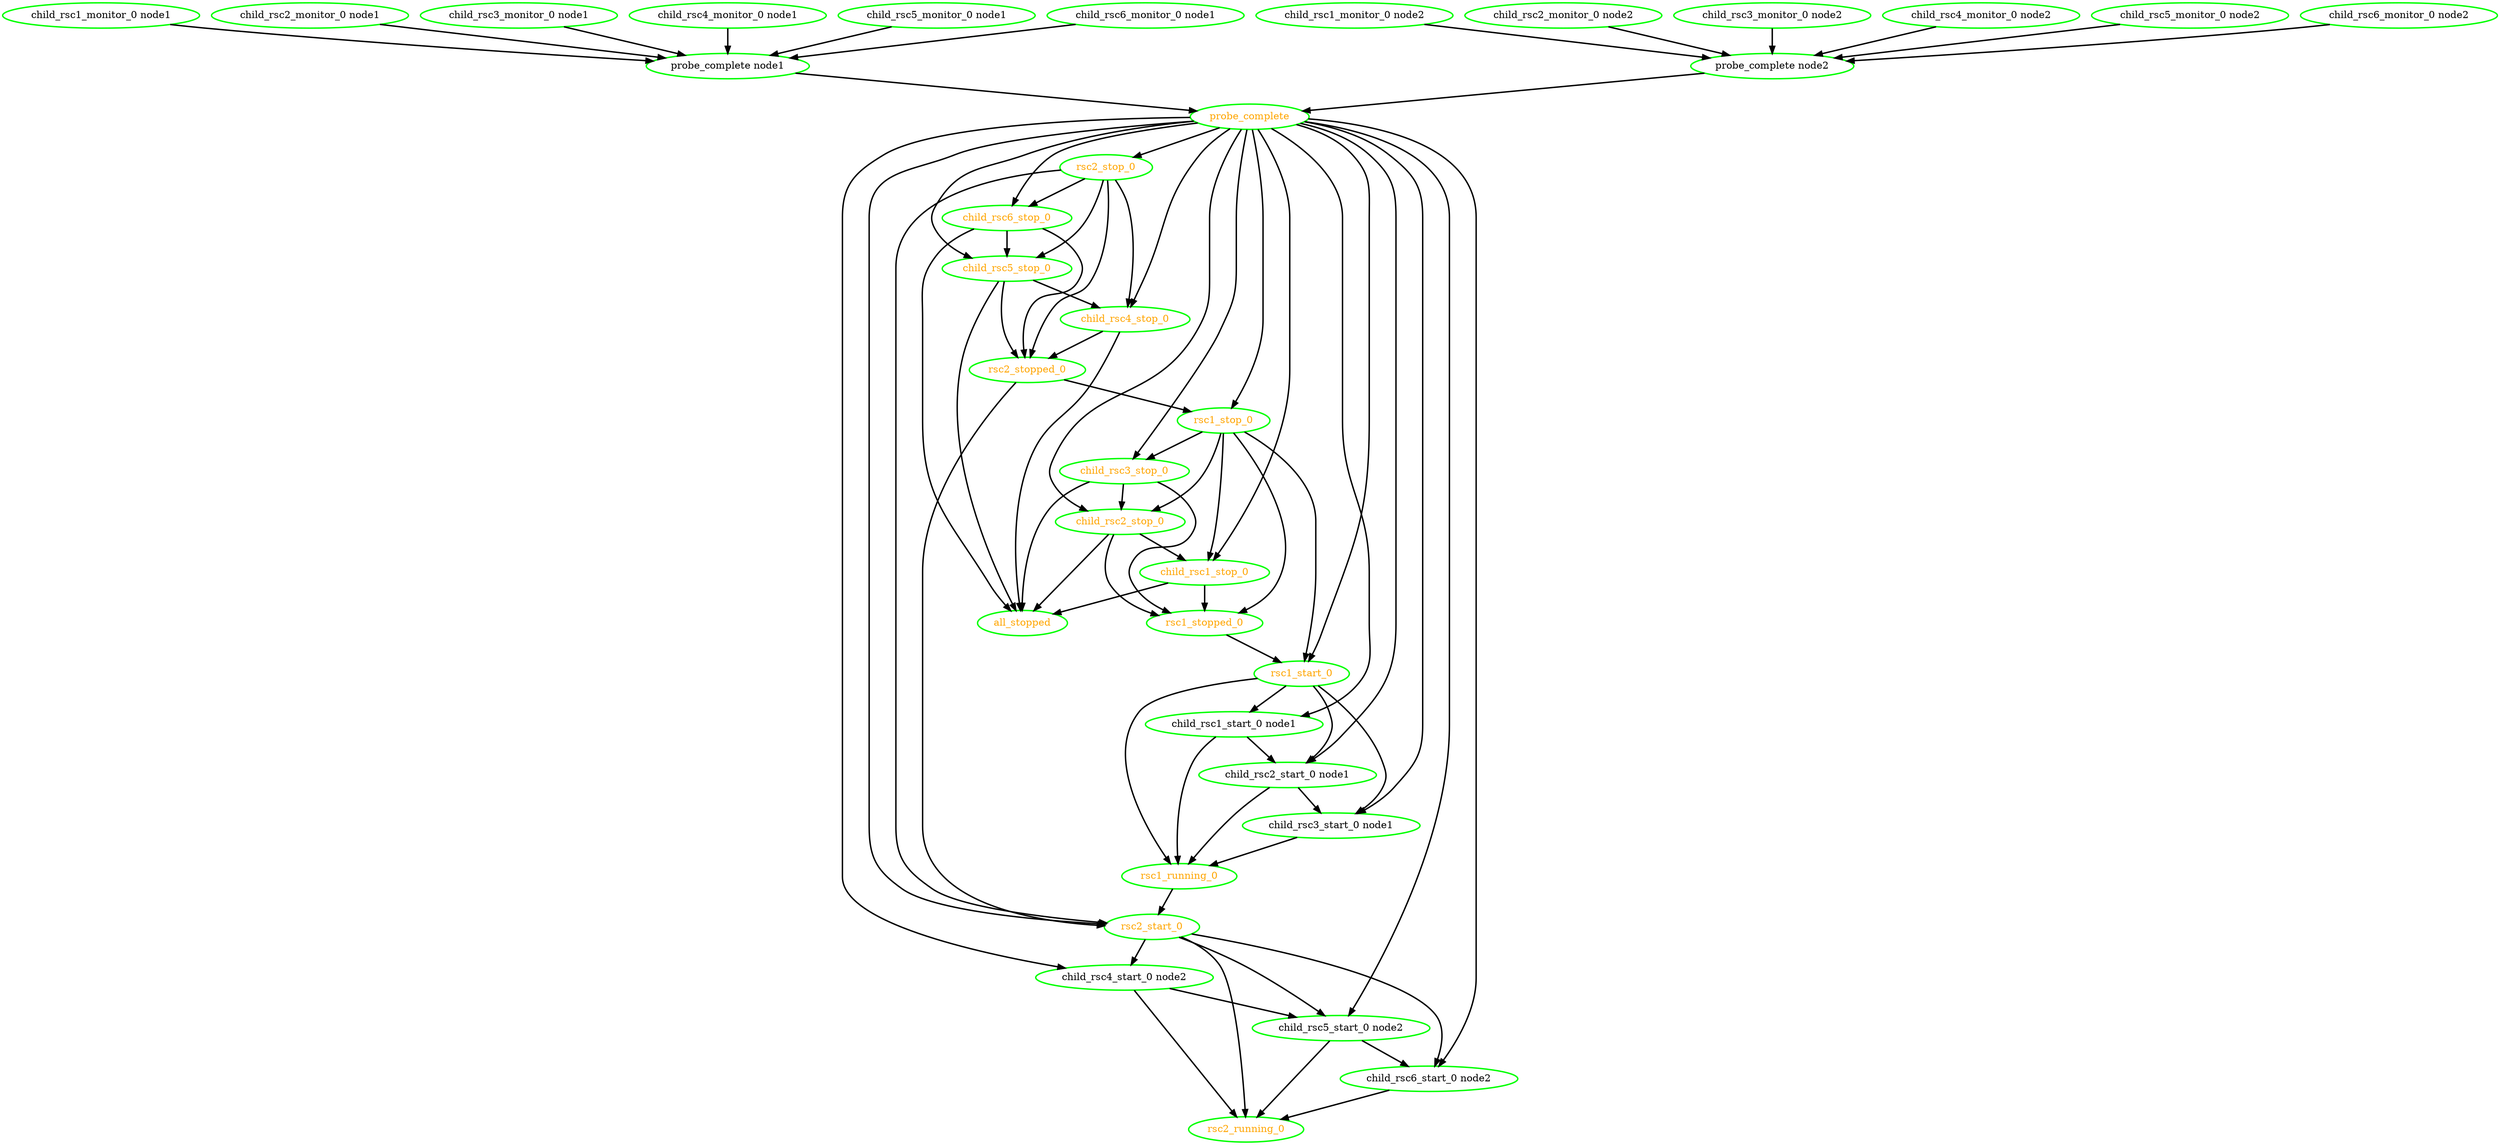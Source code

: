 digraph "g" {
"all_stopped" [ style=bold color="green" fontcolor="orange"  ]
"child_rsc1_monitor_0 node1" -> "probe_complete node1" [ style = bold]
"child_rsc1_monitor_0 node1" [ style=bold color="green" fontcolor="black" ]
"child_rsc1_monitor_0 node2" -> "probe_complete node2" [ style = bold]
"child_rsc1_monitor_0 node2" [ style=bold color="green" fontcolor="black" ]
"child_rsc1_start_0 node1" -> "child_rsc2_start_0 node1" [ style = bold]
"child_rsc1_start_0 node1" -> "rsc1_running_0" [ style = bold]
"child_rsc1_start_0 node1" [ style=bold color="green" fontcolor="black" ]
"child_rsc1_stop_0" -> "all_stopped" [ style = bold]
"child_rsc1_stop_0" -> "rsc1_stopped_0" [ style = bold]
"child_rsc1_stop_0" [ style=bold color="green" fontcolor="orange"  ]
"child_rsc2_monitor_0 node1" -> "probe_complete node1" [ style = bold]
"child_rsc2_monitor_0 node1" [ style=bold color="green" fontcolor="black" ]
"child_rsc2_monitor_0 node2" -> "probe_complete node2" [ style = bold]
"child_rsc2_monitor_0 node2" [ style=bold color="green" fontcolor="black" ]
"child_rsc2_start_0 node1" -> "child_rsc3_start_0 node1" [ style = bold]
"child_rsc2_start_0 node1" -> "rsc1_running_0" [ style = bold]
"child_rsc2_start_0 node1" [ style=bold color="green" fontcolor="black" ]
"child_rsc2_stop_0" -> "all_stopped" [ style = bold]
"child_rsc2_stop_0" -> "child_rsc1_stop_0" [ style = bold]
"child_rsc2_stop_0" -> "rsc1_stopped_0" [ style = bold]
"child_rsc2_stop_0" [ style=bold color="green" fontcolor="orange"  ]
"child_rsc3_monitor_0 node1" -> "probe_complete node1" [ style = bold]
"child_rsc3_monitor_0 node1" [ style=bold color="green" fontcolor="black" ]
"child_rsc3_monitor_0 node2" -> "probe_complete node2" [ style = bold]
"child_rsc3_monitor_0 node2" [ style=bold color="green" fontcolor="black" ]
"child_rsc3_start_0 node1" -> "rsc1_running_0" [ style = bold]
"child_rsc3_start_0 node1" [ style=bold color="green" fontcolor="black" ]
"child_rsc3_stop_0" -> "all_stopped" [ style = bold]
"child_rsc3_stop_0" -> "child_rsc2_stop_0" [ style = bold]
"child_rsc3_stop_0" -> "rsc1_stopped_0" [ style = bold]
"child_rsc3_stop_0" [ style=bold color="green" fontcolor="orange"  ]
"child_rsc4_monitor_0 node1" -> "probe_complete node1" [ style = bold]
"child_rsc4_monitor_0 node1" [ style=bold color="green" fontcolor="black" ]
"child_rsc4_monitor_0 node2" -> "probe_complete node2" [ style = bold]
"child_rsc4_monitor_0 node2" [ style=bold color="green" fontcolor="black" ]
"child_rsc4_start_0 node2" -> "child_rsc5_start_0 node2" [ style = bold]
"child_rsc4_start_0 node2" -> "rsc2_running_0" [ style = bold]
"child_rsc4_start_0 node2" [ style=bold color="green" fontcolor="black" ]
"child_rsc4_stop_0" -> "all_stopped" [ style = bold]
"child_rsc4_stop_0" -> "rsc2_stopped_0" [ style = bold]
"child_rsc4_stop_0" [ style=bold color="green" fontcolor="orange"  ]
"child_rsc5_monitor_0 node1" -> "probe_complete node1" [ style = bold]
"child_rsc5_monitor_0 node1" [ style=bold color="green" fontcolor="black" ]
"child_rsc5_monitor_0 node2" -> "probe_complete node2" [ style = bold]
"child_rsc5_monitor_0 node2" [ style=bold color="green" fontcolor="black" ]
"child_rsc5_start_0 node2" -> "child_rsc6_start_0 node2" [ style = bold]
"child_rsc5_start_0 node2" -> "rsc2_running_0" [ style = bold]
"child_rsc5_start_0 node2" [ style=bold color="green" fontcolor="black" ]
"child_rsc5_stop_0" -> "all_stopped" [ style = bold]
"child_rsc5_stop_0" -> "child_rsc4_stop_0" [ style = bold]
"child_rsc5_stop_0" -> "rsc2_stopped_0" [ style = bold]
"child_rsc5_stop_0" [ style=bold color="green" fontcolor="orange"  ]
"child_rsc6_monitor_0 node1" -> "probe_complete node1" [ style = bold]
"child_rsc6_monitor_0 node1" [ style=bold color="green" fontcolor="black" ]
"child_rsc6_monitor_0 node2" -> "probe_complete node2" [ style = bold]
"child_rsc6_monitor_0 node2" [ style=bold color="green" fontcolor="black" ]
"child_rsc6_start_0 node2" -> "rsc2_running_0" [ style = bold]
"child_rsc6_start_0 node2" [ style=bold color="green" fontcolor="black" ]
"child_rsc6_stop_0" -> "all_stopped" [ style = bold]
"child_rsc6_stop_0" -> "child_rsc5_stop_0" [ style = bold]
"child_rsc6_stop_0" -> "rsc2_stopped_0" [ style = bold]
"child_rsc6_stop_0" [ style=bold color="green" fontcolor="orange"  ]
"probe_complete node1" -> "probe_complete" [ style = bold]
"probe_complete node1" [ style=bold color="green" fontcolor="black" ]
"probe_complete node2" -> "probe_complete" [ style = bold]
"probe_complete node2" [ style=bold color="green" fontcolor="black" ]
"probe_complete" -> "child_rsc1_start_0 node1" [ style = bold]
"probe_complete" -> "child_rsc1_stop_0" [ style = bold]
"probe_complete" -> "child_rsc2_start_0 node1" [ style = bold]
"probe_complete" -> "child_rsc2_stop_0" [ style = bold]
"probe_complete" -> "child_rsc3_start_0 node1" [ style = bold]
"probe_complete" -> "child_rsc3_stop_0" [ style = bold]
"probe_complete" -> "child_rsc4_start_0 node2" [ style = bold]
"probe_complete" -> "child_rsc4_stop_0" [ style = bold]
"probe_complete" -> "child_rsc5_start_0 node2" [ style = bold]
"probe_complete" -> "child_rsc5_stop_0" [ style = bold]
"probe_complete" -> "child_rsc6_start_0 node2" [ style = bold]
"probe_complete" -> "child_rsc6_stop_0" [ style = bold]
"probe_complete" -> "rsc1_start_0" [ style = bold]
"probe_complete" -> "rsc1_stop_0" [ style = bold]
"probe_complete" -> "rsc2_start_0" [ style = bold]
"probe_complete" -> "rsc2_stop_0" [ style = bold]
"probe_complete" [ style=bold color="green" fontcolor="orange" ]
"rsc1_running_0" -> "rsc2_start_0" [ style = bold]
"rsc1_running_0" [ style=bold color="green" fontcolor="orange" ]
"rsc1_start_0" -> "child_rsc1_start_0 node1" [ style = bold]
"rsc1_start_0" -> "child_rsc2_start_0 node1" [ style = bold]
"rsc1_start_0" -> "child_rsc3_start_0 node1" [ style = bold]
"rsc1_start_0" -> "rsc1_running_0" [ style = bold]
"rsc1_start_0" [ style=bold color="green" fontcolor="orange" ]
"rsc1_stop_0" -> "child_rsc1_stop_0" [ style = bold]
"rsc1_stop_0" -> "child_rsc2_stop_0" [ style = bold]
"rsc1_stop_0" -> "child_rsc3_stop_0" [ style = bold]
"rsc1_stop_0" -> "rsc1_start_0" [ style = bold]
"rsc1_stop_0" -> "rsc1_stopped_0" [ style = bold]
"rsc1_stop_0" [ style=bold color="green" fontcolor="orange"  ]
"rsc1_stopped_0" -> "rsc1_start_0" [ style = bold]
"rsc1_stopped_0" [ style=bold color="green" fontcolor="orange"  ]
"rsc2_running_0" [ style=bold color="green" fontcolor="orange" ]
"rsc2_start_0" -> "child_rsc4_start_0 node2" [ style = bold]
"rsc2_start_0" -> "child_rsc5_start_0 node2" [ style = bold]
"rsc2_start_0" -> "child_rsc6_start_0 node2" [ style = bold]
"rsc2_start_0" -> "rsc2_running_0" [ style = bold]
"rsc2_start_0" [ style=bold color="green" fontcolor="orange" ]
"rsc2_stop_0" -> "child_rsc4_stop_0" [ style = bold]
"rsc2_stop_0" -> "child_rsc5_stop_0" [ style = bold]
"rsc2_stop_0" -> "child_rsc6_stop_0" [ style = bold]
"rsc2_stop_0" -> "rsc2_start_0" [ style = bold]
"rsc2_stop_0" -> "rsc2_stopped_0" [ style = bold]
"rsc2_stop_0" [ style=bold color="green" fontcolor="orange"  ]
"rsc2_stopped_0" -> "rsc1_stop_0" [ style = bold]
"rsc2_stopped_0" -> "rsc2_start_0" [ style = bold]
"rsc2_stopped_0" [ style=bold color="green" fontcolor="orange"  ]
}
